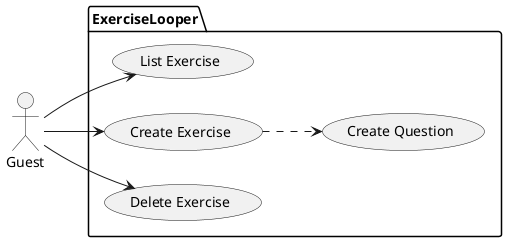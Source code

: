 @startuml
left to right direction
actor Guest as guest
package ExerciseLooper {

  usecase "List Exercise" as ListExercise
  usecase "Create Exercise" as CreateExercise
  usecase "Create Question" as CreateQuestion
  usecase "Delete Exercise" as DeleteExercise



}
guest-->ListExercise
guest-->CreateExercise
CreateExercise ..>CreateQuestion
guest-->DeleteExercise
@enduml